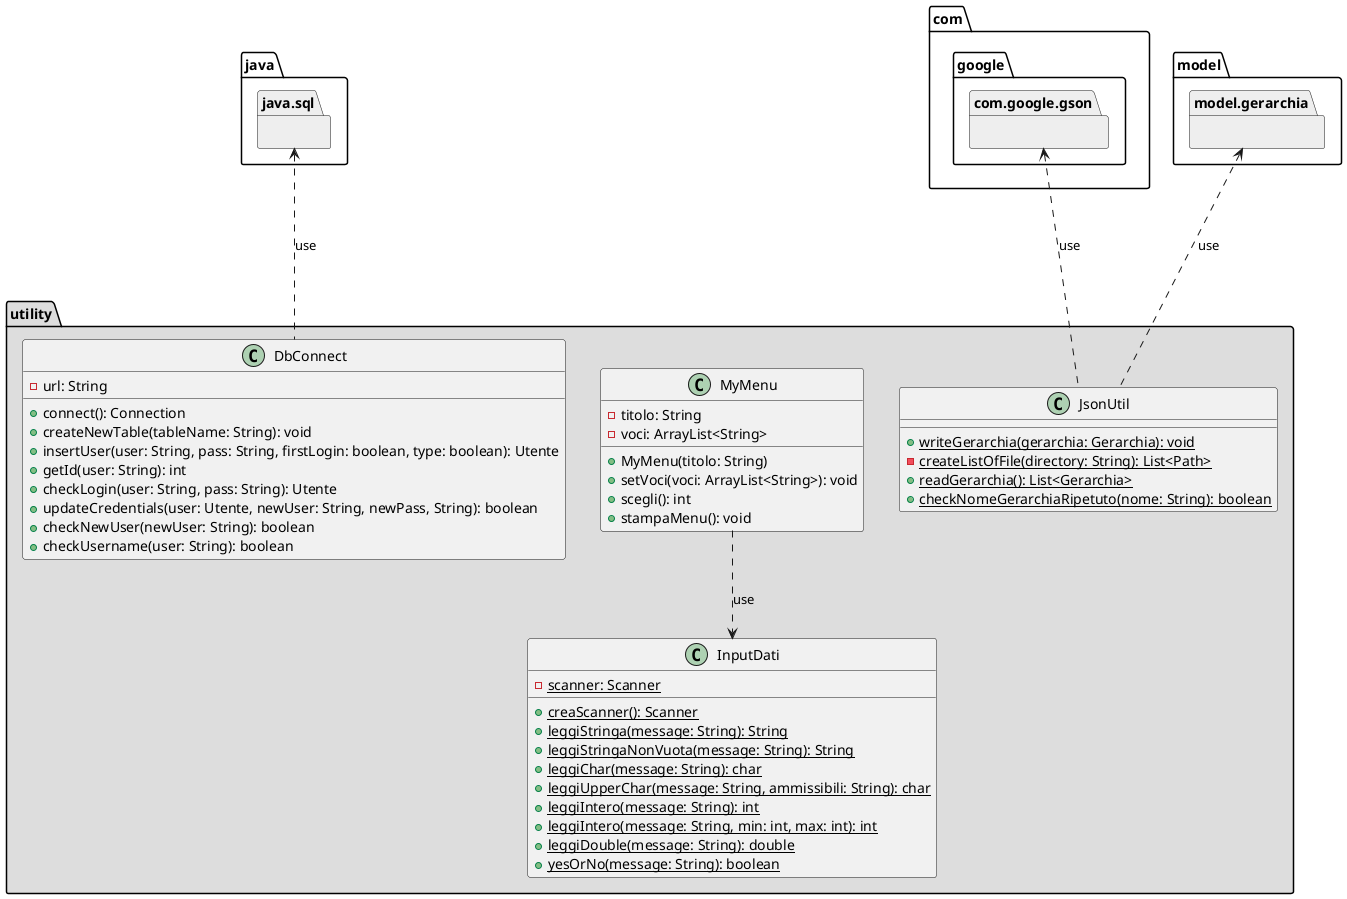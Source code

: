 @startuml utility

package java.sql #EEEEEE{}

package com.google.gson #EEEEEE{}

package model.gerarchia #EEEEEE{}

package "utility" #DDDDDD{
    class DbConnect{
        -url: String
        +connect(): Connection
        +createNewTable(tableName: String): void
        +insertUser(user: String, pass: String, firstLogin: boolean, type: boolean): Utente
        +getId(user: String): int
        +checkLogin(user: String, pass: String): Utente
        +updateCredentials(user: Utente, newUser: String, newPass, String): boolean
        +checkNewUser(newUser: String): boolean
        +checkUsername(user: String): boolean
    }
   
    class MyMenu{
        -titolo: String
        -voci: ArrayList<String>
        +MyMenu(titolo: String)
        +setVoci(voci: ArrayList<String>): void
        +scegli(): int
        +stampaMenu(): void
    }
    class JsonUtil{
        +{static} writeGerarchia(gerarchia: Gerarchia): void
        -{static} createListOfFile(directory: String): List<Path>
        +{static} readGerarchia(): List<Gerarchia>
        +{static} checkNomeGerarchiaRipetuto(nome: String): boolean
    }
    class InputDati{
        -{static} scanner: Scanner
        +{static} creaScanner(): Scanner
        +{static} leggiStringa(message: String): String
        +{static} leggiStringaNonVuota(message: String): String
        +{static} leggiChar(message: String): char
        +{static} leggiUpperChar(message: String, ammissibili: String): char
        +{static} leggiIntero(message: String): int
        +{static} leggiIntero(message: String, min: int, max: int): int
        +{static} leggiDouble(message: String): double
        +{static} yesOrNo(message: String): boolean


    }


    MyMenu ..> InputDati: use
    JsonUtil -up..> com.google.gson: use
    JsonUtil -up..> model.gerarchia: use
    DbConnect -up..> java.sql : use

}



@enduml